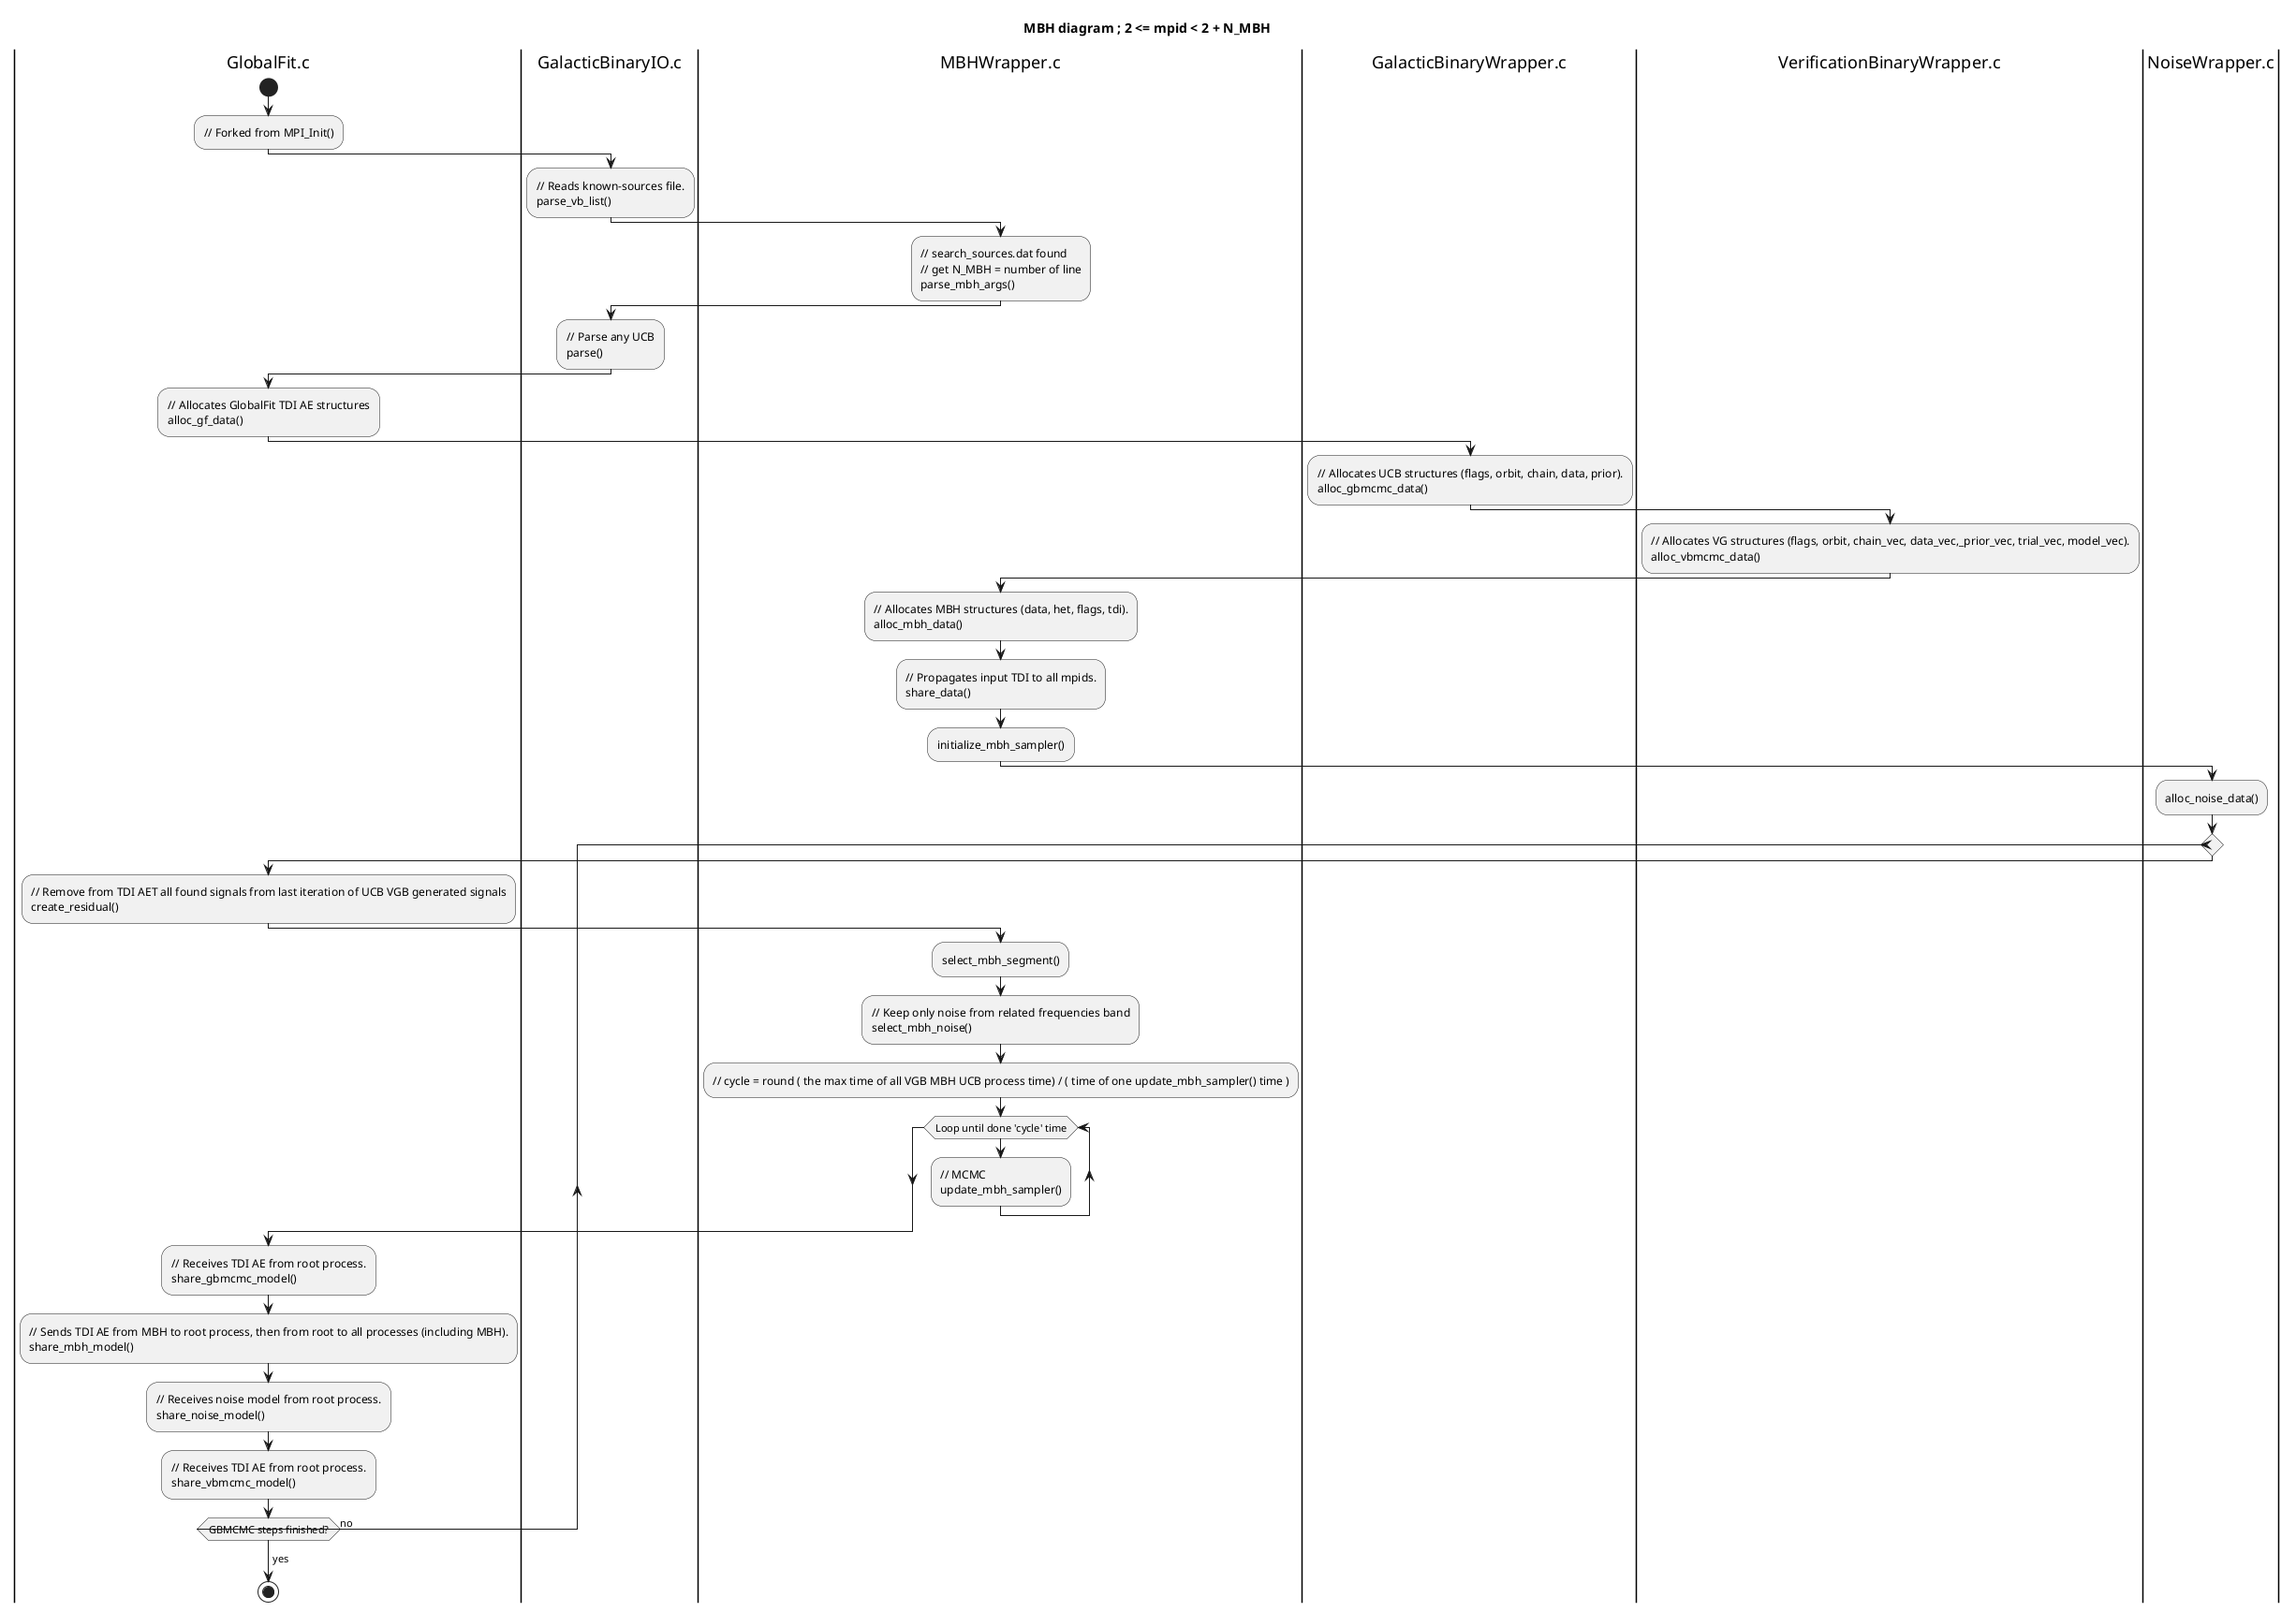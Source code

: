 @startuml
title MBH diagram ; 2 <= mpid < 2 + N_MBH

|#white|GlobalFit.c|
start
  :// Forked from MPI_Init();

  |#white|GalacticBinaryIO.c|
  :// Reads known-sources file.
  parse_vb_list();

  |#white|MBHWrapper.c|
  :// search_sources.dat found
  // get N_MBH = number of line
  parse_mbh_args();

  |#white|GalacticBinaryIO.c|
  :// Parse any UCB 
  parse();

  |#white|GlobalFit.c|
  :// Allocates GlobalFit TDI AE structures
  alloc_gf_data();

  |#white|GalacticBinaryWrapper.c|
  :// Allocates UCB structures (flags, orbit, chain, data, prior).
  alloc_gbmcmc_data();

  |#white|VerificationBinaryWrapper.c|
  :// Allocates VG structures (flags, orbit, chain_vec, data_vec,_prior_vec, trial_vec, model_vec).
  alloc_vbmcmc_data();

  |#white|MBHWrapper.c|
  :// Allocates MBH structures (data, het, flags, tdi).
  alloc_mbh_data();

  :// Propagates input TDI to all mpids.
  share_data();

  :initialize_mbh_sampler();

  |#white|NoiseWrapper.c|
  :alloc_noise_data();

  repeat
    |#white|GlobalFit.c|
    :// Remove from TDI AET all found signals from last iteration of UCB VGB generated signals
    create_residual();

    |#white|MBHWrapper.c|
    :select_mbh_segment();

    :// Keep only noise from related frequencies band
    select_mbh_noise();

    :// cycle = round ( the max time of all VGB MBH UCB process time) / ( time of one update_mbh_sampler() time );

    while (Loop until done 'cycle' time)
      :// MCMC
      update_mbh_sampler();
    endwhile

    |#white|GlobalFit.c|
    :// Receives TDI AE from root process.
    share_gbmcmc_model();

    :// Sends TDI AE from MBH to root process, then from root to all processes (including MBH).
    share_mbh_model();

    :// Receives noise model from root process.
    share_noise_model();

    :// Receives TDI AE from root process.
    share_vbmcmc_model();

  repeat while (GBMCMC steps finished?) is (no)
  ->yes;

stop
@enduml

